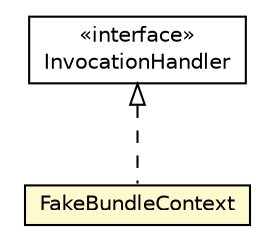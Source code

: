 #!/usr/local/bin/dot
#
# Class diagram 
# Generated by UMLGraph version R5_6-24-gf6e263 (http://www.umlgraph.org/)
#

digraph G {
	edge [fontname="Helvetica",fontsize=10,labelfontname="Helvetica",labelfontsize=10];
	node [fontname="Helvetica",fontsize=10,shape=plaintext];
	nodesep=0.25;
	ranksep=0.5;
	// org.universAAL.itests.IntegrationTest.FakeBundleContext
	c4847751 [label=<<table title="org.universAAL.itests.IntegrationTest.FakeBundleContext" border="0" cellborder="1" cellspacing="0" cellpadding="2" port="p" bgcolor="lemonChiffon" href="./IntegrationTest.FakeBundleContext.html">
		<tr><td><table border="0" cellspacing="0" cellpadding="1">
<tr><td align="center" balign="center"> FakeBundleContext </td></tr>
		</table></td></tr>
		</table>>, URL="./IntegrationTest.FakeBundleContext.html", fontname="Helvetica", fontcolor="black", fontsize=10.0];
	//org.universAAL.itests.IntegrationTest.FakeBundleContext implements java.lang.reflect.InvocationHandler
	c4850554:p -> c4847751:p [dir=back,arrowtail=empty,style=dashed];
	// java.lang.reflect.InvocationHandler
	c4850554 [label=<<table title="java.lang.reflect.InvocationHandler" border="0" cellborder="1" cellspacing="0" cellpadding="2" port="p" href="http://java.sun.com/j2se/1.4.2/docs/api/java/lang/reflect/InvocationHandler.html">
		<tr><td><table border="0" cellspacing="0" cellpadding="1">
<tr><td align="center" balign="center"> &#171;interface&#187; </td></tr>
<tr><td align="center" balign="center"> InvocationHandler </td></tr>
		</table></td></tr>
		</table>>, URL="http://java.sun.com/j2se/1.4.2/docs/api/java/lang/reflect/InvocationHandler.html", fontname="Helvetica", fontcolor="black", fontsize=10.0];
}

